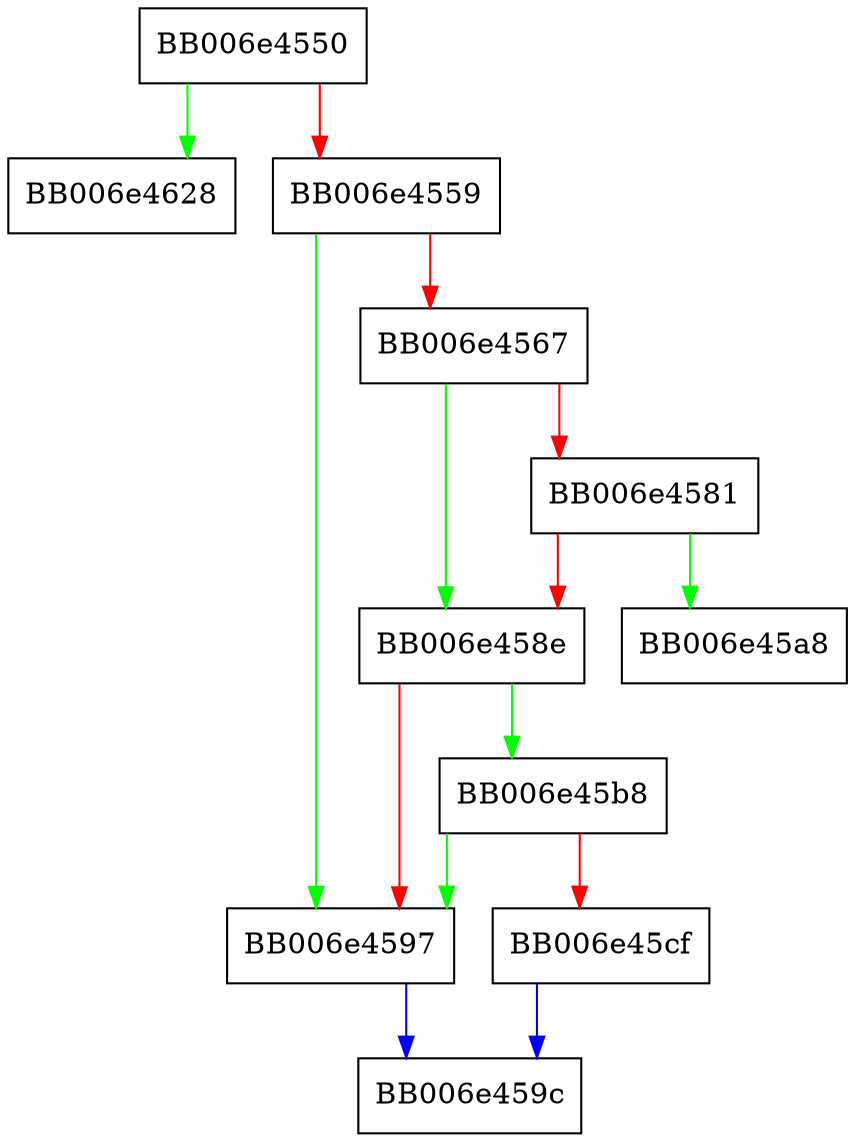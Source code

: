 digraph dsa_sigalg_set_ctx_params {
  node [shape="box"];
  graph [splines=ortho];
  BB006e4550 -> BB006e4628 [color="green"];
  BB006e4550 -> BB006e4559 [color="red"];
  BB006e4559 -> BB006e4597 [color="green"];
  BB006e4559 -> BB006e4567 [color="red"];
  BB006e4567 -> BB006e458e [color="green"];
  BB006e4567 -> BB006e4581 [color="red"];
  BB006e4581 -> BB006e45a8 [color="green"];
  BB006e4581 -> BB006e458e [color="red"];
  BB006e458e -> BB006e45b8 [color="green"];
  BB006e458e -> BB006e4597 [color="red"];
  BB006e4597 -> BB006e459c [color="blue"];
  BB006e45b8 -> BB006e4597 [color="green"];
  BB006e45b8 -> BB006e45cf [color="red"];
  BB006e45cf -> BB006e459c [color="blue"];
}